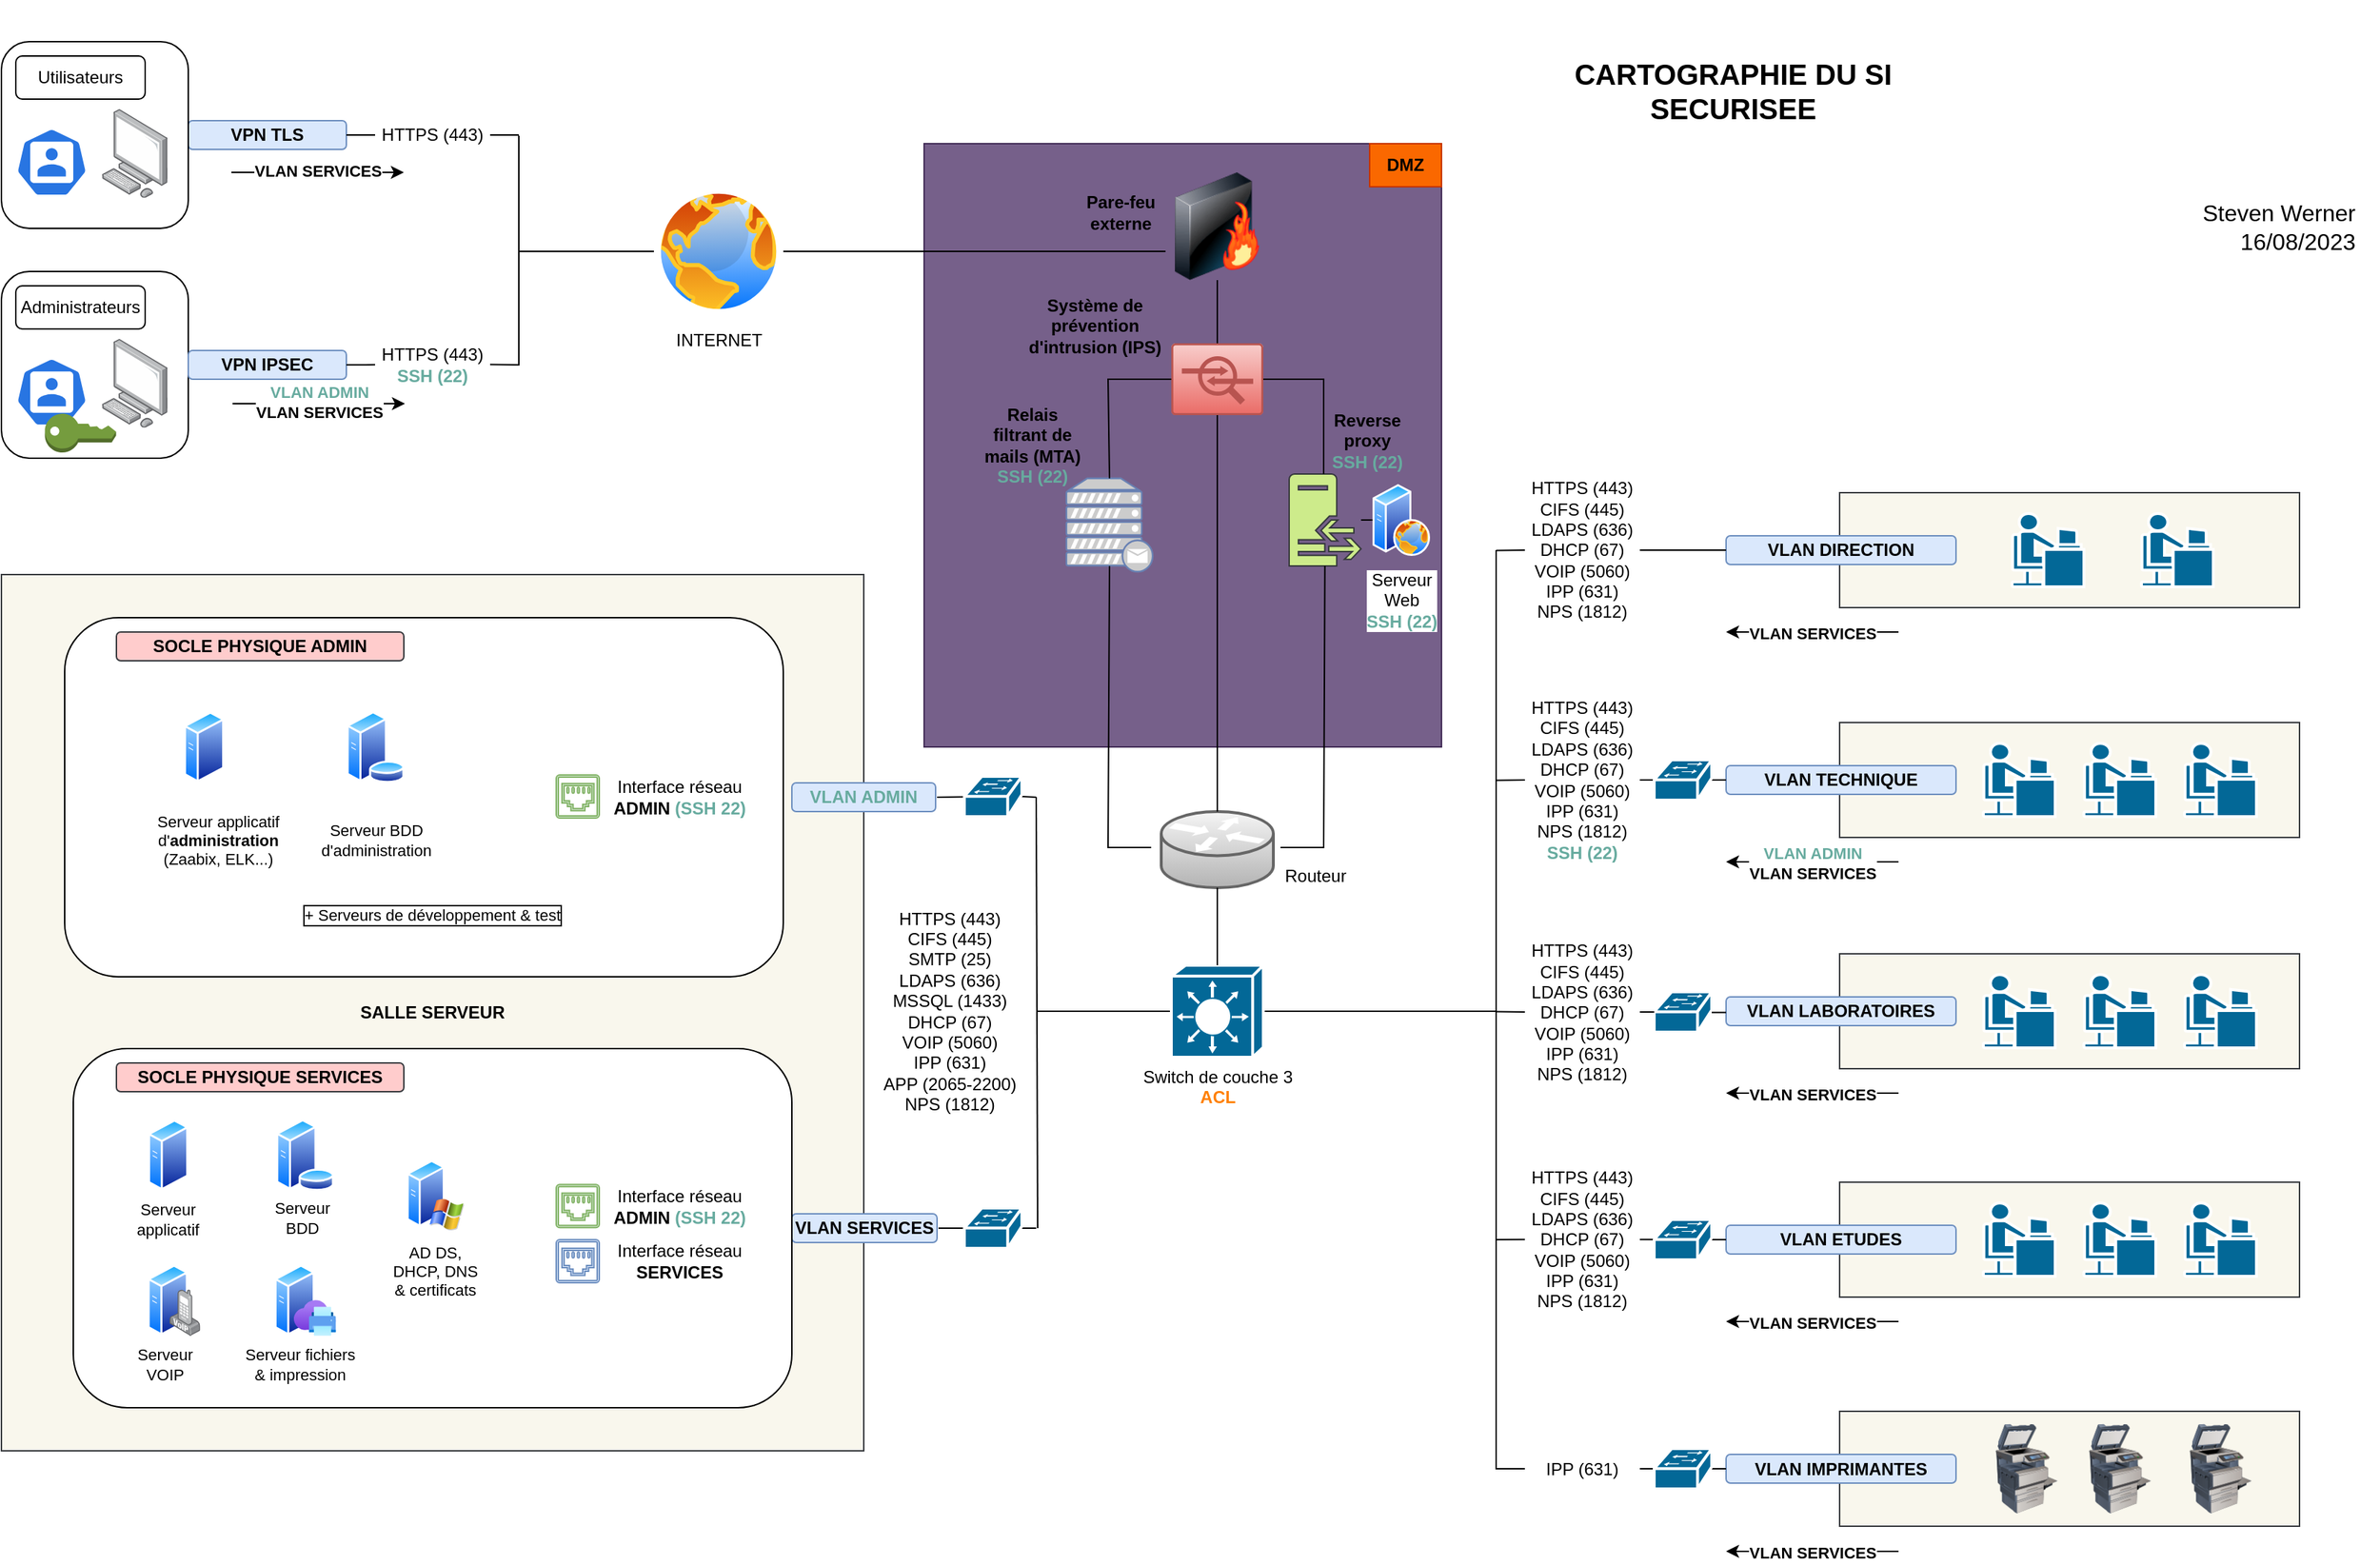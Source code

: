 <mxfile version="21.6.8" type="github">
  <diagram name="Page-1" id="MCT49AQhwEGtnlmwYJ10">
    <mxGraphModel dx="1304" dy="690" grid="1" gridSize="10" guides="1" tooltips="1" connect="1" arrows="1" fold="1" page="1" pageScale="1" pageWidth="1654" pageHeight="1169" math="0" shadow="0">
      <root>
        <mxCell id="0" />
        <mxCell id="1" parent="0" />
        <mxCell id="jCJfGkQqWoNBRLW-9uKO-20" value="" style="rounded=0;whiteSpace=wrap;html=1;shadow=0;glass=0;align=center;fillColor=#f9f7ed;strokeColor=#36393d;" parent="1" vertex="1">
          <mxGeometry x="1279" y="982.5" width="320" height="80" as="geometry" />
        </mxCell>
        <mxCell id="b2DGYJgMwJJJ3EHB0AAI-1" value="" style="rounded=0;whiteSpace=wrap;html=1;fillColor=#76608a;fontColor=#ffffff;strokeColor=#432D57;" parent="1" vertex="1">
          <mxGeometry x="642" y="100" width="360" height="420" as="geometry" />
        </mxCell>
        <mxCell id="NRB_2qwOOceBcr5W2XaW-192" value="" style="rounded=0;whiteSpace=wrap;html=1;shadow=0;glass=0;align=center;fillColor=#f9f7ed;strokeColor=#36393d;" parent="1" vertex="1">
          <mxGeometry x="1279" y="823" width="320" height="80" as="geometry" />
        </mxCell>
        <mxCell id="NRB_2qwOOceBcr5W2XaW-191" value="" style="rounded=0;whiteSpace=wrap;html=1;shadow=0;glass=0;align=center;fillColor=#f9f7ed;strokeColor=#36393d;" parent="1" vertex="1">
          <mxGeometry x="1279" y="664" width="320" height="80" as="geometry" />
        </mxCell>
        <mxCell id="NRB_2qwOOceBcr5W2XaW-190" value="" style="rounded=0;whiteSpace=wrap;html=1;shadow=0;glass=0;align=center;fillColor=#f9f7ed;strokeColor=#36393d;" parent="1" vertex="1">
          <mxGeometry x="1279" y="503" width="320" height="80" as="geometry" />
        </mxCell>
        <mxCell id="NRB_2qwOOceBcr5W2XaW-188" value="" style="rounded=0;whiteSpace=wrap;html=1;shadow=0;glass=0;align=center;fillColor=#f9f7ed;strokeColor=#36393d;" parent="1" vertex="1">
          <mxGeometry x="1279" y="343" width="320" height="80" as="geometry" />
        </mxCell>
        <mxCell id="NRB_2qwOOceBcr5W2XaW-57" value="&lt;div align=&quot;center&quot;&gt;&lt;b&gt;SALLE SERVEUR&lt;/b&gt;&lt;/div&gt;" style="rounded=0;whiteSpace=wrap;html=1;shadow=0;glass=0;align=center;fillColor=#f9f7ed;strokeColor=#36393d;" parent="1" vertex="1">
          <mxGeometry y="400" width="600" height="610" as="geometry" />
        </mxCell>
        <mxCell id="4GmKf-bt9O3A-WDNOiVA-13" value="" style="rounded=1;whiteSpace=wrap;html=1;" parent="1" vertex="1">
          <mxGeometry y="189" width="130" height="130" as="geometry" />
        </mxCell>
        <mxCell id="4GmKf-bt9O3A-WDNOiVA-14" value="" style="image;points=[];aspect=fixed;html=1;align=center;shadow=0;dashed=0;image=img/lib/allied_telesis/computer_and_terminals/Personal_Computer.svg;" parent="1" vertex="1">
          <mxGeometry x="70" y="236" width="45.6" height="61.8" as="geometry" />
        </mxCell>
        <mxCell id="4GmKf-bt9O3A-WDNOiVA-15" value="" style="sketch=0;html=1;dashed=0;whitespace=wrap;fillColor=#2875E2;strokeColor=#ffffff;points=[[0.005,0.63,0],[0.1,0.2,0],[0.9,0.2,0],[0.5,0,0],[0.995,0.63,0],[0.72,0.99,0],[0.5,1,0],[0.28,0.99,0]];verticalLabelPosition=bottom;align=center;verticalAlign=top;shape=mxgraph.kubernetes.icon;prIcon=user" parent="1" vertex="1">
          <mxGeometry x="10" y="249" width="50" height="48" as="geometry" />
        </mxCell>
        <mxCell id="4GmKf-bt9O3A-WDNOiVA-16" value="Administrateurs" style="rounded=1;whiteSpace=wrap;html=1;" parent="1" vertex="1">
          <mxGeometry x="10" y="199" width="90" height="30" as="geometry" />
        </mxCell>
        <mxCell id="4GmKf-bt9O3A-WDNOiVA-17" value="" style="endArrow=none;html=1;rounded=0;exitX=1;exitY=0.5;exitDx=0;exitDy=0;strokeWidth=1;" parent="1" source="NRB_2qwOOceBcr5W2XaW-197" edge="1">
          <mxGeometry width="50" height="50" relative="1" as="geometry">
            <mxPoint x="190" y="319" as="sourcePoint" />
            <mxPoint x="360" y="94" as="targetPoint" />
          </mxGeometry>
        </mxCell>
        <mxCell id="NRB_2qwOOceBcr5W2XaW-8" value="&lt;b&gt;VPN TLS&lt;br&gt;&lt;/b&gt;" style="rounded=1;whiteSpace=wrap;html=1;shadow=0;glass=0;fillColor=#dae8fc;strokeColor=#6c8ebf;" parent="1" vertex="1">
          <mxGeometry x="130" y="84" width="110" height="20" as="geometry" />
        </mxCell>
        <mxCell id="NRB_2qwOOceBcr5W2XaW-9" value="&lt;p align=&quot;center&quot; style=&quot;line-height: 120%;&quot;&gt;&lt;/p&gt;&lt;div align=&quot;center&quot;&gt;&lt;b&gt;VPN IPSEC&lt;/b&gt;&lt;br&gt;&lt;/div&gt;&lt;p align=&quot;center&quot;&gt;&lt;/p&gt;" style="rounded=1;whiteSpace=wrap;html=1;shadow=0;glass=0;fillColor=#dae8fc;strokeColor=#6c8ebf;align=center;" parent="1" vertex="1">
          <mxGeometry x="130" y="244" width="110" height="20" as="geometry" />
        </mxCell>
        <mxCell id="NRB_2qwOOceBcr5W2XaW-11" value="" style="endArrow=none;html=1;rounded=0;strokeWidth=1;" parent="1" edge="1">
          <mxGeometry width="50" height="50" relative="1" as="geometry">
            <mxPoint x="360" y="254.5" as="sourcePoint" />
            <mxPoint x="360" y="94.5" as="targetPoint" />
          </mxGeometry>
        </mxCell>
        <mxCell id="NRB_2qwOOceBcr5W2XaW-12" value="" style="endArrow=none;html=1;rounded=0;strokeWidth=1;entryX=0;entryY=0.5;entryDx=0;entryDy=0;" parent="1" target="NRB_2qwOOceBcr5W2XaW-10" edge="1">
          <mxGeometry width="50" height="50" relative="1" as="geometry">
            <mxPoint x="360" y="175" as="sourcePoint" />
            <mxPoint x="480.0" y="172" as="targetPoint" />
          </mxGeometry>
        </mxCell>
        <mxCell id="NRB_2qwOOceBcr5W2XaW-10" value="INTERNET" style="image;aspect=fixed;perimeter=ellipsePerimeter;html=1;align=center;shadow=0;dashed=0;spacingTop=3;image=img/lib/active_directory/internet_globe.svg;" parent="1" vertex="1">
          <mxGeometry x="454" y="130" width="90" height="90" as="geometry" />
        </mxCell>
        <mxCell id="NRB_2qwOOceBcr5W2XaW-16" value="" style="image;html=1;image=img/lib/clip_art/networking/Firewall-page1_128x128.png;imageBackground=none;" parent="1" vertex="1">
          <mxGeometry x="808.5" y="120" width="75" height="75" as="geometry" />
        </mxCell>
        <mxCell id="NRB_2qwOOceBcr5W2XaW-17" value="" style="sketch=0;points=[[0.015,0.015,0],[0.985,0.015,0],[0.985,0.985,0],[0.015,0.985,0],[0.25,0,0],[0.5,0,0],[0.75,0,0],[1,0.25,0],[1,0.5,0],[1,0.75,0],[0.75,1,0],[0.5,1,0],[0.25,1,0],[0,0.75,0],[0,0.5,0],[0,0.25,0]];verticalLabelPosition=bottom;html=1;verticalAlign=top;aspect=fixed;align=center;pointerEvents=1;shape=mxgraph.cisco19.rect;prIcon=ips_ids;fillColor=#f8cecc;strokeColor=#b85450;gradientColor=#ea6b66;gradientDirection=south;" parent="1" vertex="1">
          <mxGeometry x="814" y="239" width="64" height="50" as="geometry" />
        </mxCell>
        <mxCell id="NRB_2qwOOceBcr5W2XaW-18" value="" style="endArrow=none;html=1;rounded=0;strokeWidth=1;entryX=0.5;entryY=1;entryDx=0;entryDy=0;exitX=0.5;exitY=0;exitDx=0;exitDy=0;exitPerimeter=0;" parent="1" source="NRB_2qwOOceBcr5W2XaW-17" target="NRB_2qwOOceBcr5W2XaW-16" edge="1">
          <mxGeometry width="50" height="50" relative="1" as="geometry">
            <mxPoint x="853" y="270" as="sourcePoint" />
            <mxPoint x="769" y="195.0" as="targetPoint" />
          </mxGeometry>
        </mxCell>
        <mxCell id="NRB_2qwOOceBcr5W2XaW-19" value="" style="sketch=0;pointerEvents=1;shadow=0;dashed=0;html=1;strokeColor=#36393d;fillColor=#cdeb8b;labelPosition=center;verticalLabelPosition=bottom;verticalAlign=top;outlineConnect=0;align=center;shape=mxgraph.office.servers.reverse_proxy;" parent="1" vertex="1">
          <mxGeometry x="896" y="330" width="50" height="64" as="geometry" />
        </mxCell>
        <mxCell id="NRB_2qwOOceBcr5W2XaW-21" value="" style="endArrow=none;html=1;rounded=0;strokeWidth=1;" parent="1" target="NRB_2qwOOceBcr5W2XaW-19" edge="1">
          <mxGeometry width="50" height="50" relative="1" as="geometry">
            <mxPoint x="890" y="590" as="sourcePoint" />
            <mxPoint x="920" y="579" as="targetPoint" />
            <Array as="points">
              <mxPoint x="920" y="590" />
            </Array>
          </mxGeometry>
        </mxCell>
        <mxCell id="NRB_2qwOOceBcr5W2XaW-27" value="" style="shape=mxgraph.cisco.routers.router;html=1;pointerEvents=1;dashed=0;strokeWidth=2;verticalLabelPosition=bottom;verticalAlign=top;align=center;outlineConnect=0;fillColor=#f5f5f5;gradientColor=#b3b3b3;strokeColor=#666666;" parent="1" vertex="1">
          <mxGeometry x="807" y="565" width="78" height="53" as="geometry" />
        </mxCell>
        <mxCell id="NRB_2qwOOceBcr5W2XaW-30" value="" style="endArrow=none;html=1;rounded=0;strokeWidth=1;targetPerimeterSpacing=0;entryX=0;entryY=0.5;entryDx=0;entryDy=0;entryPerimeter=0;" parent="1" target="era-oCGwM-qUAWhPLauf-1" edge="1">
          <mxGeometry width="50" height="50" relative="1" as="geometry">
            <mxPoint x="721" y="704" as="sourcePoint" />
            <mxPoint x="800" y="740" as="targetPoint" />
          </mxGeometry>
        </mxCell>
        <mxCell id="NRB_2qwOOceBcr5W2XaW-32" value="" style="endArrow=none;html=1;rounded=0;strokeWidth=1;" parent="1" edge="1">
          <mxGeometry width="50" height="50" relative="1" as="geometry">
            <mxPoint x="721" y="855" as="sourcePoint" />
            <mxPoint x="720" y="555" as="targetPoint" />
          </mxGeometry>
        </mxCell>
        <mxCell id="NRB_2qwOOceBcr5W2XaW-34" value="" style="endArrow=none;html=1;rounded=0;exitX=1;exitY=0.5;exitDx=0;exitDy=0;strokeWidth=1;jumpStyle=gap;" parent="1" edge="1" source="era-oCGwM-qUAWhPLauf-16">
          <mxGeometry width="50" height="50" relative="1" as="geometry">
            <mxPoint x="651" y="555" as="sourcePoint" />
            <mxPoint x="720" y="555" as="targetPoint" />
          </mxGeometry>
        </mxCell>
        <mxCell id="NRB_2qwOOceBcr5W2XaW-35" value="VLAN ADMIN" style="rounded=1;whiteSpace=wrap;html=1;shadow=0;glass=0;fillColor=#dae8fc;strokeColor=#6c8ebf;align=center;fontStyle=1;fontColor=#67AB9F;" parent="1" vertex="1">
          <mxGeometry x="550" y="545" width="100" height="20" as="geometry" />
        </mxCell>
        <mxCell id="NRB_2qwOOceBcr5W2XaW-37" value="" style="endArrow=none;html=1;rounded=0;exitX=1;exitY=0.5;exitDx=0;exitDy=0;strokeWidth=1;jumpStyle=gap;" parent="1" edge="1" source="era-oCGwM-qUAWhPLauf-18">
          <mxGeometry width="50" height="50" relative="1" as="geometry">
            <mxPoint x="652.0" y="855" as="sourcePoint" />
            <mxPoint x="720" y="855" as="targetPoint" />
          </mxGeometry>
        </mxCell>
        <mxCell id="NRB_2qwOOceBcr5W2XaW-38" value="&lt;p align=&quot;center&quot; style=&quot;line-height: 120%;&quot;&gt;&lt;/p&gt;&lt;div align=&quot;center&quot;&gt;&lt;b&gt;VLAN SERVICES&lt;/b&gt;&lt;br&gt;&lt;/div&gt;&lt;p align=&quot;center&quot;&gt;&lt;/p&gt;" style="rounded=1;whiteSpace=wrap;html=1;shadow=0;glass=0;fillColor=#dae8fc;strokeColor=#6c8ebf;align=center;" parent="1" vertex="1">
          <mxGeometry x="550" y="845" width="101" height="20" as="geometry" />
        </mxCell>
        <mxCell id="NRB_2qwOOceBcr5W2XaW-51" value="" style="outlineConnect=0;dashed=0;verticalLabelPosition=bottom;verticalAlign=top;align=center;html=1;shape=mxgraph.aws3.add_on;fillColor=#759C3E;gradientColor=none;" parent="1" vertex="1">
          <mxGeometry x="30.25" y="288" width="49.5" height="27" as="geometry" />
        </mxCell>
        <mxCell id="NRB_2qwOOceBcr5W2XaW-52" value="" style="rounded=1;whiteSpace=wrap;html=1;" parent="1" vertex="1">
          <mxGeometry y="29" width="130" height="130" as="geometry" />
        </mxCell>
        <mxCell id="NRB_2qwOOceBcr5W2XaW-53" value="" style="image;points=[];aspect=fixed;html=1;align=center;shadow=0;dashed=0;image=img/lib/allied_telesis/computer_and_terminals/Personal_Computer.svg;" parent="1" vertex="1">
          <mxGeometry x="70" y="76" width="45.6" height="61.8" as="geometry" />
        </mxCell>
        <mxCell id="NRB_2qwOOceBcr5W2XaW-54" value="" style="sketch=0;html=1;dashed=0;whitespace=wrap;fillColor=#2875E2;strokeColor=#ffffff;points=[[0.005,0.63,0],[0.1,0.2,0],[0.9,0.2,0],[0.5,0,0],[0.995,0.63,0],[0.72,0.99,0],[0.5,1,0],[0.28,0.99,0]];verticalLabelPosition=bottom;align=center;verticalAlign=top;shape=mxgraph.kubernetes.icon;prIcon=user" parent="1" vertex="1">
          <mxGeometry x="10" y="89" width="50" height="48" as="geometry" />
        </mxCell>
        <mxCell id="NRB_2qwOOceBcr5W2XaW-55" value="Utilisateurs" style="rounded=1;whiteSpace=wrap;html=1;" parent="1" vertex="1">
          <mxGeometry x="10" y="39" width="90" height="30" as="geometry" />
        </mxCell>
        <mxCell id="NRB_2qwOOceBcr5W2XaW-58" value="" style="endArrow=none;html=1;rounded=0;strokeWidth=1;exitX=1;exitY=0.5;exitDx=0;exitDy=0;" parent="1" source="NRB_2qwOOceBcr5W2XaW-10" edge="1">
          <mxGeometry width="50" height="50" relative="1" as="geometry">
            <mxPoint x="620.0" y="150.0" as="sourcePoint" />
            <mxPoint x="810" y="175" as="targetPoint" />
          </mxGeometry>
        </mxCell>
        <mxCell id="NRB_2qwOOceBcr5W2XaW-62" value="" style="rounded=1;whiteSpace=wrap;html=1;align=center;" parent="1" vertex="1">
          <mxGeometry x="50" y="730" width="500" height="250" as="geometry" />
        </mxCell>
        <mxCell id="NRB_2qwOOceBcr5W2XaW-66" value="&lt;b&gt;SOCLE PHYSIQUE ADMIN&lt;/b&gt;" style="text;html=1;strokeColor=#ae4132;fillColor=#fad9d5;align=center;verticalAlign=middle;whiteSpace=wrap;rounded=1;" parent="1" vertex="1">
          <mxGeometry x="80" y="440" width="160" height="20" as="geometry" />
        </mxCell>
        <mxCell id="NRB_2qwOOceBcr5W2XaW-67" value="&lt;b&gt;SOCLE PHYSIQUE SERVICES&lt;br&gt;&lt;/b&gt;" style="text;html=1;strokeColor=#36393d;fillColor=#ffcccc;align=center;verticalAlign=middle;whiteSpace=wrap;rounded=1;" parent="1" vertex="1">
          <mxGeometry x="80" y="740" width="200" height="20" as="geometry" />
        </mxCell>
        <mxCell id="NRB_2qwOOceBcr5W2XaW-131" value="" style="group;fontSize=11;" parent="1" vertex="1" connectable="0">
          <mxGeometry x="267" y="807" width="70" height="100" as="geometry" />
        </mxCell>
        <mxCell id="NRB_2qwOOceBcr5W2XaW-47" value="" style="image;aspect=fixed;perimeter=ellipsePerimeter;html=1;align=center;shadow=0;dashed=0;spacingTop=3;image=img/lib/active_directory/windows_server_2.svg;" parent="NRB_2qwOOceBcr5W2XaW-131" vertex="1">
          <mxGeometry x="15" width="40" height="50" as="geometry" />
        </mxCell>
        <mxCell id="NRB_2qwOOceBcr5W2XaW-81" value="&lt;font style=&quot;font-size: 11px;&quot;&gt;AD DS, DHCP, DNS &amp;amp; certificats&lt;br&gt;&lt;/font&gt;" style="text;html=1;strokeColor=none;fillColor=none;align=center;verticalAlign=middle;whiteSpace=wrap;rounded=0;fontStyle=0;fontSize=11;" parent="NRB_2qwOOceBcr5W2XaW-131" vertex="1">
          <mxGeometry y="55" width="70" height="45" as="geometry" />
        </mxCell>
        <mxCell id="NRB_2qwOOceBcr5W2XaW-148" value="" style="group" parent="1" vertex="1" connectable="0">
          <mxGeometry x="81" y="880" width="90" height="85" as="geometry" />
        </mxCell>
        <mxCell id="NRB_2qwOOceBcr5W2XaW-143" value="" style="group" parent="NRB_2qwOOceBcr5W2XaW-148" vertex="1" connectable="0">
          <mxGeometry width="90" height="85" as="geometry" />
        </mxCell>
        <mxCell id="NRB_2qwOOceBcr5W2XaW-122" value="" style="image;aspect=fixed;perimeter=ellipsePerimeter;html=1;align=center;shadow=0;dashed=0;spacingTop=3;image=img/lib/active_directory/generic_server.svg;" parent="NRB_2qwOOceBcr5W2XaW-143" vertex="1">
          <mxGeometry x="20.73" width="28.0" height="50" as="geometry" />
        </mxCell>
        <mxCell id="NRB_2qwOOceBcr5W2XaW-140" value="Serveur VOIP" style="text;html=1;strokeColor=none;fillColor=none;align=center;verticalAlign=middle;whiteSpace=wrap;rounded=0;fontStyle=0;fontSize=11;" parent="NRB_2qwOOceBcr5W2XaW-143" vertex="1">
          <mxGeometry y="55" width="66" height="30" as="geometry" />
        </mxCell>
        <mxCell id="NRB_2qwOOceBcr5W2XaW-144" value="Serveur fichiers &amp;amp; impression" style="text;html=1;strokeColor=none;fillColor=none;align=center;verticalAlign=middle;whiteSpace=wrap;rounded=0;fontStyle=0;fontSize=11;" parent="NRB_2qwOOceBcr5W2XaW-143" vertex="1">
          <mxGeometry x="87" y="47" width="80" height="45" as="geometry" />
        </mxCell>
        <mxCell id="NRB_2qwOOceBcr5W2XaW-106" value="" style="image;points=[];aspect=fixed;html=1;align=center;shadow=0;dashed=0;image=img/lib/allied_telesis/computer_and_terminals/VOIP_IP_phone.svg;" parent="NRB_2qwOOceBcr5W2XaW-148" vertex="1">
          <mxGeometry x="36" y="17.64" width="21.29" height="32.36" as="geometry" />
        </mxCell>
        <mxCell id="NRB_2qwOOceBcr5W2XaW-150" value="" style="group" parent="1" vertex="1" connectable="0">
          <mxGeometry x="171" y="880" width="80" height="100" as="geometry" />
        </mxCell>
        <mxCell id="NRB_2qwOOceBcr5W2XaW-124" value="" style="group" parent="NRB_2qwOOceBcr5W2XaW-150" vertex="1" connectable="0">
          <mxGeometry x="19.0" width="46.61" height="60" as="geometry" />
        </mxCell>
        <mxCell id="NRB_2qwOOceBcr5W2XaW-121" value="" style="image;aspect=fixed;perimeter=ellipsePerimeter;html=1;align=center;shadow=0;dashed=0;spacingTop=3;image=img/lib/active_directory/generic_server.svg;" parent="NRB_2qwOOceBcr5W2XaW-124" vertex="1">
          <mxGeometry width="28.0" height="50" as="geometry" />
        </mxCell>
        <mxCell id="NRB_2qwOOceBcr5W2XaW-108" value="" style="image;aspect=fixed;html=1;points=[];align=center;fontSize=12;image=img/lib/azure2/management_governance/Universal_Print.svg;" parent="NRB_2qwOOceBcr5W2XaW-124" vertex="1">
          <mxGeometry x="13.44" y="25" width="29.31" height="25" as="geometry" />
        </mxCell>
        <mxCell id="NRB_2qwOOceBcr5W2XaW-157" value="Pare-feu externe" style="text;html=1;strokeColor=none;fillColor=none;align=center;verticalAlign=middle;whiteSpace=wrap;rounded=0;fontStyle=1" parent="1" vertex="1">
          <mxGeometry x="748.5" y="130" width="60" height="36" as="geometry" />
        </mxCell>
        <mxCell id="NRB_2qwOOceBcr5W2XaW-159" value="Système de prévention d&#39;intrusion (IPS)" style="text;html=1;strokeColor=none;fillColor=none;align=center;verticalAlign=middle;whiteSpace=wrap;rounded=0;fontStyle=1" parent="1" vertex="1">
          <mxGeometry x="710" y="199" width="102.25" height="56" as="geometry" />
        </mxCell>
        <mxCell id="NRB_2qwOOceBcr5W2XaW-161" value="&lt;div&gt;Reverse&lt;/div&gt;&lt;div&gt;proxy&lt;/div&gt;&lt;div&gt;&lt;span data-darkreader-inline-bgcolor=&quot;&quot; style=&quot;--darkreader-inline-bgcolor: transparent; background-color: transparent;&quot;&gt;&lt;font color=&quot;#67ab9f&quot; data-darkreader-inline-color=&quot;&quot; style=&quot;--darkreader-inline-color: #74b2a7;&quot;&gt;SSH (22)&lt;/font&gt;&lt;/span&gt;&lt;br&gt;&lt;/div&gt;" style="text;html=1;strokeColor=none;fillColor=none;align=center;verticalAlign=middle;whiteSpace=wrap;rounded=0;fontStyle=1" parent="1" vertex="1">
          <mxGeometry x="920" y="284" width="60.5" height="46.75" as="geometry" />
        </mxCell>
        <mxCell id="NRB_2qwOOceBcr5W2XaW-162" value="" style="endArrow=none;html=1;rounded=0;strokeWidth=1;" parent="1" edge="1">
          <mxGeometry width="50" height="50" relative="1" as="geometry">
            <mxPoint x="1040" y="1023" as="sourcePoint" />
            <mxPoint x="1040" y="383" as="targetPoint" />
          </mxGeometry>
        </mxCell>
        <mxCell id="NRB_2qwOOceBcr5W2XaW-163" value="" style="endArrow=none;html=1;rounded=0;exitX=1;exitY=0.5;exitDx=0;exitDy=0;strokeWidth=1;jumpStyle=gap;entryX=0;entryY=0.5;entryDx=0;entryDy=0;" parent="1" target="NRB_2qwOOceBcr5W2XaW-203" edge="1">
          <mxGeometry width="50" height="50" relative="1" as="geometry">
            <mxPoint x="1040" y="383.26" as="sourcePoint" />
            <mxPoint x="1160" y="383" as="targetPoint" />
          </mxGeometry>
        </mxCell>
        <mxCell id="NRB_2qwOOceBcr5W2XaW-165" value="" style="endArrow=none;html=1;rounded=0;strokeWidth=1;targetPerimeterSpacing=0;spacing=0;exitX=1;exitY=0.5;exitDx=0;exitDy=0;exitPerimeter=0;" parent="1" source="era-oCGwM-qUAWhPLauf-1" edge="1">
          <mxGeometry width="50" height="50" relative="1" as="geometry">
            <mxPoint x="950" y="730" as="sourcePoint" />
            <mxPoint x="1040" y="704" as="targetPoint" />
          </mxGeometry>
        </mxCell>
        <mxCell id="NRB_2qwOOceBcr5W2XaW-169" value="VLAN DIRECTION" style="rounded=1;whiteSpace=wrap;html=1;shadow=0;glass=0;fillColor=#dae8fc;strokeColor=#6c8ebf;align=center;fontStyle=1" parent="1" vertex="1">
          <mxGeometry x="1200" y="373" width="160" height="20" as="geometry" />
        </mxCell>
        <mxCell id="NRB_2qwOOceBcr5W2XaW-171" value="VLAN TECHNIQUE" style="rounded=1;whiteSpace=wrap;html=1;shadow=0;glass=0;fillColor=#dae8fc;strokeColor=#6c8ebf;align=center;fontStyle=1" parent="1" vertex="1">
          <mxGeometry x="1200" y="533" width="160" height="20" as="geometry" />
        </mxCell>
        <mxCell id="NRB_2qwOOceBcr5W2XaW-172" value="VLAN LABORATOIRES" style="rounded=1;whiteSpace=wrap;html=1;shadow=0;glass=0;fillColor=#dae8fc;strokeColor=#6c8ebf;align=center;fontStyle=1" parent="1" vertex="1">
          <mxGeometry x="1200" y="694" width="160" height="20" as="geometry" />
        </mxCell>
        <mxCell id="NRB_2qwOOceBcr5W2XaW-173" value="VLAN ETUDES" style="rounded=1;whiteSpace=wrap;html=1;shadow=0;glass=0;fillColor=#dae8fc;strokeColor=#6c8ebf;align=center;fontStyle=1" parent="1" vertex="1">
          <mxGeometry x="1200" y="853" width="160" height="20" as="geometry" />
        </mxCell>
        <mxCell id="NRB_2qwOOceBcr5W2XaW-175" value="" style="shape=mxgraph.cisco.people.androgenous_person;sketch=0;html=1;pointerEvents=1;dashed=0;fillColor=#036897;strokeColor=#ffffff;strokeWidth=2;verticalLabelPosition=bottom;verticalAlign=top;align=center;outlineConnect=0;" parent="1" vertex="1">
          <mxGeometry x="1399" y="357.5" width="50" height="51" as="geometry" />
        </mxCell>
        <mxCell id="NRB_2qwOOceBcr5W2XaW-176" value="" style="shape=mxgraph.cisco.people.androgenous_person;sketch=0;html=1;pointerEvents=1;dashed=0;fillColor=#036897;strokeColor=#ffffff;strokeWidth=2;verticalLabelPosition=bottom;verticalAlign=top;align=center;outlineConnect=0;" parent="1" vertex="1">
          <mxGeometry x="1489" y="357.5" width="50" height="51" as="geometry" />
        </mxCell>
        <mxCell id="NRB_2qwOOceBcr5W2XaW-177" value="" style="shape=mxgraph.cisco.people.androgenous_person;sketch=0;html=1;pointerEvents=1;dashed=0;fillColor=#036897;strokeColor=#ffffff;strokeWidth=2;verticalLabelPosition=bottom;verticalAlign=top;align=center;outlineConnect=0;" parent="1" vertex="1">
          <mxGeometry x="1379" y="517.5" width="50" height="51" as="geometry" />
        </mxCell>
        <mxCell id="NRB_2qwOOceBcr5W2XaW-178" value="" style="shape=mxgraph.cisco.people.androgenous_person;sketch=0;html=1;pointerEvents=1;dashed=0;fillColor=#036897;strokeColor=#ffffff;strokeWidth=2;verticalLabelPosition=bottom;verticalAlign=top;align=center;outlineConnect=0;" parent="1" vertex="1">
          <mxGeometry x="1449" y="517.5" width="50" height="51" as="geometry" />
        </mxCell>
        <mxCell id="NRB_2qwOOceBcr5W2XaW-179" value="" style="shape=mxgraph.cisco.people.androgenous_person;sketch=0;html=1;pointerEvents=1;dashed=0;fillColor=#036897;strokeColor=#ffffff;strokeWidth=2;verticalLabelPosition=bottom;verticalAlign=top;align=center;outlineConnect=0;" parent="1" vertex="1">
          <mxGeometry x="1519" y="517.5" width="50" height="51" as="geometry" />
        </mxCell>
        <mxCell id="NRB_2qwOOceBcr5W2XaW-180" value="" style="shape=mxgraph.cisco.people.androgenous_person;sketch=0;html=1;pointerEvents=1;dashed=0;fillColor=#036897;strokeColor=#ffffff;strokeWidth=2;verticalLabelPosition=bottom;verticalAlign=top;align=center;outlineConnect=0;" parent="1" vertex="1">
          <mxGeometry x="1379" y="678.5" width="50" height="51" as="geometry" />
        </mxCell>
        <mxCell id="NRB_2qwOOceBcr5W2XaW-181" value="" style="shape=mxgraph.cisco.people.androgenous_person;sketch=0;html=1;pointerEvents=1;dashed=0;fillColor=#036897;strokeColor=#ffffff;strokeWidth=2;verticalLabelPosition=bottom;verticalAlign=top;align=center;outlineConnect=0;" parent="1" vertex="1">
          <mxGeometry x="1449" y="678.5" width="50" height="51" as="geometry" />
        </mxCell>
        <mxCell id="NRB_2qwOOceBcr5W2XaW-182" value="" style="shape=mxgraph.cisco.people.androgenous_person;sketch=0;html=1;pointerEvents=1;dashed=0;fillColor=#036897;strokeColor=#ffffff;strokeWidth=2;verticalLabelPosition=bottom;verticalAlign=top;align=center;outlineConnect=0;" parent="1" vertex="1">
          <mxGeometry x="1519" y="678.5" width="50" height="51" as="geometry" />
        </mxCell>
        <mxCell id="NRB_2qwOOceBcr5W2XaW-183" value="" style="shape=mxgraph.cisco.people.androgenous_person;sketch=0;html=1;pointerEvents=1;dashed=0;fillColor=#036897;strokeColor=#ffffff;strokeWidth=2;verticalLabelPosition=bottom;verticalAlign=top;align=center;outlineConnect=0;" parent="1" vertex="1">
          <mxGeometry x="1379" y="837.5" width="50" height="51" as="geometry" />
        </mxCell>
        <mxCell id="NRB_2qwOOceBcr5W2XaW-184" value="" style="shape=mxgraph.cisco.people.androgenous_person;sketch=0;html=1;pointerEvents=1;dashed=0;fillColor=#036897;strokeColor=#ffffff;strokeWidth=2;verticalLabelPosition=bottom;verticalAlign=top;align=center;outlineConnect=0;" parent="1" vertex="1">
          <mxGeometry x="1449" y="837.5" width="50" height="51" as="geometry" />
        </mxCell>
        <mxCell id="NRB_2qwOOceBcr5W2XaW-185" value="" style="shape=mxgraph.cisco.people.androgenous_person;sketch=0;html=1;pointerEvents=1;dashed=0;fillColor=#036897;strokeColor=#ffffff;strokeWidth=2;verticalLabelPosition=bottom;verticalAlign=top;align=center;outlineConnect=0;" parent="1" vertex="1">
          <mxGeometry x="1519" y="837.5" width="50" height="51" as="geometry" />
        </mxCell>
        <mxCell id="NRB_2qwOOceBcr5W2XaW-196" value="" style="image;html=1;image=img/lib/clip_art/computers/Printer_Commercial_128x128.png" parent="1" vertex="1">
          <mxGeometry x="1379" y="991" width="60" height="63" as="geometry" />
        </mxCell>
        <mxCell id="NRB_2qwOOceBcr5W2XaW-199" value="" style="endArrow=none;html=1;rounded=0;exitX=1;exitY=0.5;exitDx=0;exitDy=0;strokeWidth=1;" parent="1" source="NRB_2qwOOceBcr5W2XaW-8" target="NRB_2qwOOceBcr5W2XaW-197" edge="1">
          <mxGeometry width="50" height="50" relative="1" as="geometry">
            <mxPoint x="240" y="94" as="sourcePoint" />
            <mxPoint x="360" y="94" as="targetPoint" />
          </mxGeometry>
        </mxCell>
        <mxCell id="NRB_2qwOOceBcr5W2XaW-197" value="HTTPS (443)" style="text;html=1;strokeColor=none;fillColor=none;align=center;verticalAlign=middle;whiteSpace=wrap;rounded=0;fontStyle=0" parent="1" vertex="1">
          <mxGeometry x="260" y="86.5" width="80" height="15" as="geometry" />
        </mxCell>
        <mxCell id="NRB_2qwOOceBcr5W2XaW-202" value="HTTPS (443)&lt;br style=&quot;font-size: 12px;&quot;&gt;&lt;div style=&quot;font-size: 12px;&quot;&gt;CIFS (445)&lt;br style=&quot;font-size: 12px;&quot;&gt;SMTP (25)&lt;br style=&quot;font-size: 12px;&quot;&gt;LDAPS (636)&lt;/div&gt;&lt;div style=&quot;font-size: 12px;&quot;&gt;MSSQL (1433)&lt;/div&gt;&lt;div style=&quot;font-size: 12px;&quot;&gt;DHCP (67)&lt;br style=&quot;font-size: 12px;&quot;&gt;&lt;/div&gt;&lt;div style=&quot;font-size: 12px;&quot;&gt;VOIP (5060)&lt;br style=&quot;font-size: 12px;&quot;&gt;&lt;/div&gt;&lt;div style=&quot;font-size: 12px;&quot;&gt;IPP (631)&lt;/div&gt;&lt;div style=&quot;font-size: 12px;&quot;&gt;APP (2065-2200)&lt;/div&gt;&lt;div style=&quot;font-size: 12px;&quot;&gt;NPS (1812)&lt;br style=&quot;font-size: 12px;&quot;&gt;&lt;/div&gt;" style="text;html=1;strokeColor=none;fillColor=none;align=center;verticalAlign=middle;whiteSpace=wrap;rounded=0;fontStyle=0;fontSize=12;" parent="1" vertex="1">
          <mxGeometry x="610" y="627" width="100" height="153.75" as="geometry" />
        </mxCell>
        <mxCell id="NRB_2qwOOceBcr5W2XaW-203" value="&lt;div&gt;HTTPS (443)&lt;/div&gt;&lt;div&gt;CIFS (445)&lt;/div&gt;&lt;div&gt;LDAPS (636)&lt;/div&gt;&lt;div&gt;DHCP (67)&lt;br&gt;&lt;/div&gt;&lt;div style=&quot;font-size: 12px;&quot;&gt;VOIP (5060)&lt;/div&gt;&lt;div style=&quot;font-size: 12px;&quot;&gt;IPP (631)&lt;/div&gt;&lt;div style=&quot;font-size: 12px;&quot;&gt;NPS (1812)&lt;br&gt;&lt;/div&gt;" style="text;html=1;strokeColor=none;fillColor=none;align=center;verticalAlign=middle;whiteSpace=wrap;rounded=0;fontStyle=0;fontSize=12;" parent="1" vertex="1">
          <mxGeometry x="1060" y="327" width="80" height="112" as="geometry" />
        </mxCell>
        <mxCell id="NRB_2qwOOceBcr5W2XaW-210" value="" style="endArrow=none;html=1;rounded=0;exitX=0;exitY=0.5;exitDx=0;exitDy=0;strokeWidth=1;jumpStyle=gap;entryX=1;entryY=0.5;entryDx=0;entryDy=0;" parent="1" source="NRB_2qwOOceBcr5W2XaW-169" target="NRB_2qwOOceBcr5W2XaW-203" edge="1">
          <mxGeometry width="50" height="50" relative="1" as="geometry">
            <mxPoint x="1050" y="393.26" as="sourcePoint" />
            <mxPoint x="1070" y="368" as="targetPoint" />
          </mxGeometry>
        </mxCell>
        <mxCell id="NRB_2qwOOceBcr5W2XaW-215" value="" style="endArrow=none;html=1;rounded=0;exitX=1;exitY=0.5;exitDx=0;exitDy=0;strokeWidth=1;jumpStyle=gap;entryX=0;entryY=0.5;entryDx=0;entryDy=0;" parent="1" target="NRB_2qwOOceBcr5W2XaW-216" edge="1">
          <mxGeometry width="50" height="50" relative="1" as="geometry">
            <mxPoint x="1040" y="543.26" as="sourcePoint" />
            <mxPoint x="1160" y="543" as="targetPoint" />
          </mxGeometry>
        </mxCell>
        <mxCell id="NRB_2qwOOceBcr5W2XaW-216" value="&lt;div&gt;HTTPS (443)&lt;/div&gt;&lt;div&gt;CIFS (445)&lt;/div&gt;&lt;div&gt;LDAPS (636)&lt;/div&gt;&lt;div&gt;DHCP (67)&lt;br&gt;&lt;/div&gt;&lt;div style=&quot;font-size: 12px;&quot;&gt;VOIP (5060)&lt;/div&gt;&lt;div style=&quot;font-size: 12px;&quot;&gt;IPP (631)&lt;/div&gt;&lt;div style=&quot;font-size: 12px;&quot;&gt;NPS (1812)&lt;br&gt;&lt;b&gt;&lt;font color=&quot;#67ab9f&quot; data-darkreader-inline-color=&quot;&quot; style=&quot;--darkreader-inline-color: #74b2a7;&quot;&gt;SSH (22)&lt;/font&gt;&lt;/b&gt;&lt;br&gt;&lt;/div&gt;" style="text;html=1;strokeColor=none;fillColor=none;align=center;verticalAlign=middle;whiteSpace=wrap;rounded=0;fontStyle=0;fontSize=12;" parent="1" vertex="1">
          <mxGeometry x="1060" y="480" width="80" height="126" as="geometry" />
        </mxCell>
        <mxCell id="NRB_2qwOOceBcr5W2XaW-217" value="" style="endArrow=none;html=1;rounded=0;exitX=0;exitY=0.5;exitDx=0;exitDy=0;strokeWidth=1;jumpStyle=gap;entryX=1;entryY=0.5;entryDx=0;entryDy=0;" parent="1" target="NRB_2qwOOceBcr5W2XaW-216" edge="1" source="era-oCGwM-qUAWhPLauf-5">
          <mxGeometry width="50" height="50" relative="1" as="geometry">
            <mxPoint x="1160" y="543" as="sourcePoint" />
            <mxPoint x="1150" y="580" as="targetPoint" />
          </mxGeometry>
        </mxCell>
        <mxCell id="NRB_2qwOOceBcr5W2XaW-219" value="" style="endArrow=none;html=1;rounded=0;exitX=1;exitY=0.5;exitDx=0;exitDy=0;strokeWidth=1;jumpStyle=gap;entryX=0;entryY=0.5;entryDx=0;entryDy=0;" parent="1" target="NRB_2qwOOceBcr5W2XaW-220" edge="1">
          <mxGeometry width="50" height="50" relative="1" as="geometry">
            <mxPoint x="1040" y="704.26" as="sourcePoint" />
            <mxPoint x="1160" y="704" as="targetPoint" />
          </mxGeometry>
        </mxCell>
        <mxCell id="NRB_2qwOOceBcr5W2XaW-220" value="&lt;div&gt;HTTPS (443)&lt;/div&gt;&lt;div&gt;CIFS (445)&lt;/div&gt;&lt;div&gt;LDAPS (636)&lt;/div&gt;&lt;div&gt;DHCP (67)&lt;br&gt;&lt;/div&gt;&lt;div style=&quot;font-size: 12px;&quot;&gt;VOIP (5060)&lt;/div&gt;&lt;div style=&quot;font-size: 12px;&quot;&gt;IPP (631)&lt;/div&gt;&lt;div style=&quot;font-size: 12px;&quot;&gt;NPS (1812)&lt;br&gt;&lt;/div&gt;" style="text;html=1;strokeColor=none;fillColor=none;align=center;verticalAlign=middle;whiteSpace=wrap;rounded=0;fontStyle=0;fontSize=12;" parent="1" vertex="1">
          <mxGeometry x="1060" y="649" width="80" height="111" as="geometry" />
        </mxCell>
        <mxCell id="NRB_2qwOOceBcr5W2XaW-222" value="" style="endArrow=none;html=1;rounded=0;exitX=1;exitY=0.5;exitDx=0;exitDy=0;strokeWidth=1;jumpStyle=gap;entryX=0;entryY=0.5;entryDx=0;entryDy=0;" parent="1" target="NRB_2qwOOceBcr5W2XaW-223" edge="1">
          <mxGeometry width="50" height="50" relative="1" as="geometry">
            <mxPoint x="1040" y="863.01" as="sourcePoint" />
            <mxPoint x="1160" y="862.75" as="targetPoint" />
          </mxGeometry>
        </mxCell>
        <mxCell id="NRB_2qwOOceBcr5W2XaW-223" value="&lt;div&gt;HTTPS (443)&lt;/div&gt;&lt;div&gt;CIFS (445)&lt;/div&gt;&lt;div&gt;LDAPS (636)&lt;/div&gt;&lt;div&gt;DHCP (67)&lt;br&gt;&lt;/div&gt;&lt;div style=&quot;font-size: 12px;&quot;&gt;VOIP (5060)&lt;/div&gt;&lt;div style=&quot;font-size: 12px;&quot;&gt;IPP (631)&lt;/div&gt;&lt;div style=&quot;font-size: 12px;&quot;&gt;NPS (1812)&lt;br&gt;&lt;/div&gt;" style="text;html=1;strokeColor=none;fillColor=none;align=center;verticalAlign=middle;whiteSpace=wrap;rounded=0;fontStyle=0;fontSize=12;" parent="1" vertex="1">
          <mxGeometry x="1060" y="808.75" width="80" height="108.25" as="geometry" />
        </mxCell>
        <mxCell id="NRB_2qwOOceBcr5W2XaW-224" value="" style="endArrow=none;html=1;rounded=0;exitX=0;exitY=0.5;exitDx=0;exitDy=0;strokeWidth=1;jumpStyle=gap;entryX=1;entryY=0.5;entryDx=0;entryDy=0;" parent="1" target="NRB_2qwOOceBcr5W2XaW-223" edge="1" source="NRB_2qwOOceBcr5W2XaW-173">
          <mxGeometry width="50" height="50" relative="1" as="geometry">
            <mxPoint x="1160" y="862.75" as="sourcePoint" />
            <mxPoint x="1070" y="847.75" as="targetPoint" />
          </mxGeometry>
        </mxCell>
        <mxCell id="b2DGYJgMwJJJ3EHB0AAI-2" value="&lt;div&gt;DMZ&lt;/div&gt;" style="text;html=1;strokeColor=#C73500;fillColor=#fa6800;align=center;verticalAlign=middle;whiteSpace=wrap;rounded=0;fontStyle=1;fontColor=#000000;" parent="1" vertex="1">
          <mxGeometry x="952" y="100" width="50" height="30" as="geometry" />
        </mxCell>
        <mxCell id="hYJI5zRfcQCzrkyCf5w6-1" value="" style="rounded=1;whiteSpace=wrap;html=1;align=center;" parent="1" vertex="1">
          <mxGeometry x="44" y="430" width="500" height="250" as="geometry" />
        </mxCell>
        <mxCell id="hYJI5zRfcQCzrkyCf5w6-2" value="&lt;b&gt;SOCLE PHYSIQUE ADMIN&lt;br&gt;&lt;/b&gt;" style="text;html=1;strokeColor=#36393d;fillColor=#ffcccc;align=center;verticalAlign=middle;whiteSpace=wrap;rounded=1;" parent="1" vertex="1">
          <mxGeometry x="80" y="440" width="200" height="20" as="geometry" />
        </mxCell>
        <mxCell id="NRB_2qwOOceBcr5W2XaW-118" value="" style="group" parent="1" vertex="1" connectable="0">
          <mxGeometry x="186.66" y="779" width="45.12" height="78" as="geometry" />
        </mxCell>
        <mxCell id="NRB_2qwOOceBcr5W2XaW-46" value="" style="image;aspect=fixed;perimeter=ellipsePerimeter;html=1;align=center;shadow=0;dashed=0;spacingTop=3;image=img/lib/active_directory/database_server.svg;" parent="NRB_2qwOOceBcr5W2XaW-118" vertex="1">
          <mxGeometry x="4.12" width="41" height="50" as="geometry" />
        </mxCell>
        <mxCell id="NRB_2qwOOceBcr5W2XaW-115" value="Serveur BDD" style="text;html=1;strokeColor=none;fillColor=none;align=center;verticalAlign=middle;whiteSpace=wrap;rounded=0;fontStyle=0;fontSize=11;" parent="NRB_2qwOOceBcr5W2XaW-118" vertex="1">
          <mxGeometry y="55" width="45.12" height="28" as="geometry" />
        </mxCell>
        <mxCell id="hYJI5zRfcQCzrkyCf5w6-7" value="" style="group" parent="1" vertex="1" connectable="0">
          <mxGeometry x="235.66" y="495" width="70" height="84" as="geometry" />
        </mxCell>
        <mxCell id="hYJI5zRfcQCzrkyCf5w6-8" value="" style="image;aspect=fixed;perimeter=ellipsePerimeter;html=1;align=center;shadow=0;dashed=0;spacingTop=3;image=img/lib/active_directory/database_server.svg;" parent="hYJI5zRfcQCzrkyCf5w6-7" vertex="1">
          <mxGeometry x="4.12" width="41" height="50" as="geometry" />
        </mxCell>
        <mxCell id="jCJfGkQqWoNBRLW-9uKO-10" value="" style="endArrow=none;html=1;rounded=0;entryX=0;entryY=0.5;entryDx=0;entryDy=0;" parent="1" source="NRB_2qwOOceBcr5W2XaW-19" target="NRB_2qwOOceBcr5W2XaW-39" edge="1">
          <mxGeometry width="50" height="50" relative="1" as="geometry">
            <mxPoint x="1032.5" y="163.404" as="sourcePoint" />
            <mxPoint x="874.0" y="163" as="targetPoint" />
          </mxGeometry>
        </mxCell>
        <mxCell id="NRB_2qwOOceBcr5W2XaW-39" value="&lt;div&gt;&lt;span style=&quot;&quot;&gt;Serveur&lt;/span&gt;&lt;/div&gt;&lt;div&gt;&lt;span style=&quot;&quot;&gt;Web&lt;br&gt;&lt;/span&gt;&lt;/div&gt;&lt;div&gt;&lt;font color=&quot;#67ab9f&quot; data-darkreader-inline-color=&quot;&quot; style=&quot;--darkreader-inline-color: #74b2a7;&quot;&gt;&lt;span style=&quot;&quot;&gt;&lt;b&gt;SSH (22)&lt;/b&gt;&lt;/span&gt;&lt;/font&gt;&lt;font color=&quot;#67ab9f&quot; data-darkreader-inline-color=&quot;&quot; style=&quot;--darkreader-inline-color: #74b2a7;&quot;&gt;&lt;span style=&quot;&quot;&gt;&lt;b&gt;&lt;br&gt;&lt;/b&gt;&lt;/span&gt;&lt;/font&gt;&lt;/div&gt;" style="image;aspect=fixed;perimeter=ellipsePerimeter;html=1;align=center;shadow=0;dashed=0;spacingTop=3;image=img/lib/active_directory/web_server.svg;" parent="1" vertex="1">
          <mxGeometry x="954" y="337" width="40" height="50" as="geometry" />
        </mxCell>
        <mxCell id="jCJfGkQqWoNBRLW-9uKO-12" value="VLAN IMPRIMANTES" style="rounded=1;whiteSpace=wrap;html=1;shadow=0;glass=0;fillColor=#dae8fc;strokeColor=#6c8ebf;align=center;fontStyle=1" parent="1" vertex="1">
          <mxGeometry x="1200" y="1012.5" width="160" height="20" as="geometry" />
        </mxCell>
        <mxCell id="jCJfGkQqWoNBRLW-9uKO-16" value="" style="endArrow=none;html=1;rounded=0;exitX=1;exitY=0.5;exitDx=0;exitDy=0;strokeWidth=1;jumpStyle=gap;entryX=0;entryY=0.5;entryDx=0;entryDy=0;" parent="1" target="jCJfGkQqWoNBRLW-9uKO-17" edge="1">
          <mxGeometry width="50" height="50" relative="1" as="geometry">
            <mxPoint x="1040" y="1022.51" as="sourcePoint" />
            <mxPoint x="1160" y="1022.25" as="targetPoint" />
          </mxGeometry>
        </mxCell>
        <mxCell id="jCJfGkQqWoNBRLW-9uKO-17" value="IPP (631)" style="text;html=1;strokeColor=none;fillColor=none;align=center;verticalAlign=middle;whiteSpace=wrap;rounded=0;fontStyle=0;fontSize=12;" parent="1" vertex="1">
          <mxGeometry x="1060" y="997.25" width="80" height="50.5" as="geometry" />
        </mxCell>
        <mxCell id="jCJfGkQqWoNBRLW-9uKO-18" value="" style="endArrow=none;html=1;rounded=0;exitX=0;exitY=0.5;exitDx=0;exitDy=0;strokeWidth=1;jumpStyle=gap;entryX=1;entryY=0.5;entryDx=0;entryDy=0;" parent="1" target="jCJfGkQqWoNBRLW-9uKO-17" edge="1" source="jCJfGkQqWoNBRLW-9uKO-12">
          <mxGeometry width="50" height="50" relative="1" as="geometry">
            <mxPoint x="1160" y="1022.25" as="sourcePoint" />
            <mxPoint x="1070" y="1007.25" as="targetPoint" />
          </mxGeometry>
        </mxCell>
        <mxCell id="jCJfGkQqWoNBRLW-9uKO-21" value="" style="image;html=1;image=img/lib/clip_art/computers/Printer_Commercial_128x128.png" parent="1" vertex="1">
          <mxGeometry x="1444" y="991" width="60" height="63" as="geometry" />
        </mxCell>
        <mxCell id="jCJfGkQqWoNBRLW-9uKO-22" value="" style="image;html=1;image=img/lib/clip_art/computers/Printer_Commercial_128x128.png" parent="1" vertex="1">
          <mxGeometry x="1514" y="991" width="60" height="63" as="geometry" />
        </mxCell>
        <mxCell id="jCJfGkQqWoNBRLW-9uKO-23" value="" style="group" parent="1" vertex="1" connectable="0">
          <mxGeometry x="81" y="779" width="70" height="90" as="geometry" />
        </mxCell>
        <mxCell id="jCJfGkQqWoNBRLW-9uKO-24" value="Serveur applicatif" style="text;html=1;strokeColor=none;fillColor=none;align=center;verticalAlign=middle;whiteSpace=wrap;rounded=0;fontStyle=0;fontSize=11;" parent="jCJfGkQqWoNBRLW-9uKO-23" vertex="1">
          <mxGeometry y="55" width="70" height="30" as="geometry" />
        </mxCell>
        <mxCell id="jCJfGkQqWoNBRLW-9uKO-25" value="" style="group" parent="jCJfGkQqWoNBRLW-9uKO-23" vertex="1" connectable="0">
          <mxGeometry x="21" width="38" height="50" as="geometry" />
        </mxCell>
        <mxCell id="jCJfGkQqWoNBRLW-9uKO-26" value="" style="image;aspect=fixed;perimeter=ellipsePerimeter;html=1;align=center;shadow=0;dashed=0;spacingTop=3;image=img/lib/active_directory/generic_server.svg;" parent="jCJfGkQqWoNBRLW-9uKO-25" vertex="1">
          <mxGeometry width="28.0" height="50" as="geometry" />
        </mxCell>
        <mxCell id="jCJfGkQqWoNBRLW-9uKO-27" value="" style="shape=image;html=1;verticalAlign=top;verticalLabelPosition=bottom;labelBackgroundColor=#ffffff;imageAspect=0;aspect=fixed;image=https://cdn1.iconfinder.com/data/icons/Vista-Inspirate_1.0/128x128/apps/debian.png" parent="jCJfGkQqWoNBRLW-9uKO-25" vertex="1">
          <mxGeometry x="10" y="22" width="28" height="28" as="geometry" />
        </mxCell>
        <mxCell id="jCJfGkQqWoNBRLW-9uKO-28" value="" style="fontColor=#0066CC;verticalAlign=top;verticalLabelPosition=bottom;labelPosition=center;align=center;html=1;outlineConnect=0;fillColor=#CCCCCC;strokeColor=#6881B3;gradientColor=none;gradientDirection=north;strokeWidth=2;shape=mxgraph.networks.mail_server;" parent="1" vertex="1">
          <mxGeometry x="741" y="333" width="60" height="65" as="geometry" />
        </mxCell>
        <mxCell id="jCJfGkQqWoNBRLW-9uKO-30" value="&lt;div&gt;Relais filtrant de mails (MTA)&lt;/div&gt;&lt;div&gt;&lt;font color=&quot;#67ab9f&quot; data-darkreader-inline-color=&quot;&quot; style=&quot;--darkreader-inline-color: #74b2a7;&quot;&gt;SSH (22)&lt;/font&gt;&lt;font data-darkreader-inline-color=&quot;&quot; style=&quot;--darkreader-inline-color: #74b2a7;&quot; color=&quot;#67ab9f&quot;&gt;&lt;br&gt;&lt;/font&gt;&lt;/div&gt;" style="text;html=1;strokeColor=none;fillColor=none;align=center;verticalAlign=middle;whiteSpace=wrap;rounded=0;fontStyle=1" parent="1" vertex="1">
          <mxGeometry x="681" y="279" width="73" height="61" as="geometry" />
        </mxCell>
        <mxCell id="hYJI5zRfcQCzrkyCf5w6-13" value="" style="group" parent="1" vertex="1" connectable="0">
          <mxGeometry x="106" y="495" width="90" height="100" as="geometry" />
        </mxCell>
        <mxCell id="hYJI5zRfcQCzrkyCf5w6-15" value="" style="group" parent="hYJI5zRfcQCzrkyCf5w6-13" vertex="1" connectable="0">
          <mxGeometry x="21" width="38" height="50" as="geometry" />
        </mxCell>
        <mxCell id="hYJI5zRfcQCzrkyCf5w6-16" value="" style="image;aspect=fixed;perimeter=ellipsePerimeter;html=1;align=center;shadow=0;dashed=0;spacingTop=3;image=img/lib/active_directory/generic_server.svg;" parent="hYJI5zRfcQCzrkyCf5w6-15" vertex="1">
          <mxGeometry width="28.0" height="50" as="geometry" />
        </mxCell>
        <mxCell id="hYJI5zRfcQCzrkyCf5w6-17" value="" style="shape=image;html=1;verticalAlign=top;verticalLabelPosition=bottom;labelBackgroundColor=#ffffff;imageAspect=0;aspect=fixed;image=https://cdn1.iconfinder.com/data/icons/Vista-Inspirate_1.0/128x128/apps/debian.png" parent="hYJI5zRfcQCzrkyCf5w6-15" vertex="1">
          <mxGeometry x="10" y="22" width="28" height="28" as="geometry" />
        </mxCell>
        <mxCell id="TxtCWQh9rWGxWp5g5Ubx-1" value="" style="endArrow=none;html=1;rounded=0;strokeWidth=1;entryX=0;entryY=0.5;entryDx=0;entryDy=0;entryPerimeter=0;exitX=0.5;exitY=0;exitDx=0;exitDy=0;exitPerimeter=0;" parent="1" source="jCJfGkQqWoNBRLW-9uKO-28" target="NRB_2qwOOceBcr5W2XaW-17" edge="1">
          <mxGeometry width="50" height="50" relative="1" as="geometry">
            <mxPoint x="729" y="459" as="sourcePoint" />
            <mxPoint x="775" y="408" as="targetPoint" />
            <Array as="points">
              <mxPoint x="770" y="264" />
            </Array>
          </mxGeometry>
        </mxCell>
        <mxCell id="TxtCWQh9rWGxWp5g5Ubx-4" value="" style="endArrow=none;html=1;rounded=0;strokeWidth=1;entryX=0.5;entryY=1;entryDx=0;entryDy=0;entryPerimeter=0;exitX=0.5;exitY=0;exitDx=0;exitDy=0;exitPerimeter=0;" parent="1" source="NRB_2qwOOceBcr5W2XaW-27" target="NRB_2qwOOceBcr5W2XaW-17" edge="1">
          <mxGeometry width="50" height="50" relative="1" as="geometry">
            <mxPoint x="846" y="550" as="sourcePoint" />
            <mxPoint x="729" y="495" as="targetPoint" />
          </mxGeometry>
        </mxCell>
        <mxCell id="TxtCWQh9rWGxWp5g5Ubx-5" value="" style="endArrow=none;html=1;rounded=0;strokeWidth=1;entryX=0.5;entryY=0.94;entryDx=0;entryDy=0;entryPerimeter=0;" parent="1" target="jCJfGkQqWoNBRLW-9uKO-28" edge="1">
          <mxGeometry width="50" height="50" relative="1" as="geometry">
            <mxPoint x="800" y="590" as="sourcePoint" />
            <mxPoint x="856" y="299" as="targetPoint" />
            <Array as="points">
              <mxPoint x="770" y="590" />
            </Array>
          </mxGeometry>
        </mxCell>
        <mxCell id="TxtCWQh9rWGxWp5g5Ubx-6" value="" style="endArrow=none;html=1;rounded=0;strokeWidth=1;entryX=1;entryY=0.5;entryDx=0;entryDy=0;entryPerimeter=0;" parent="1" target="NRB_2qwOOceBcr5W2XaW-17" edge="1">
          <mxGeometry width="50" height="50" relative="1" as="geometry">
            <mxPoint x="920" y="330" as="sourcePoint" />
            <mxPoint x="931" y="404" as="targetPoint" />
            <Array as="points">
              <mxPoint x="920" y="264" />
            </Array>
          </mxGeometry>
        </mxCell>
        <mxCell id="TxtCWQh9rWGxWp5g5Ubx-25" value="" style="endArrow=none;html=1;rounded=0;exitX=1;exitY=0.5;exitDx=0;exitDy=0;strokeWidth=1;" parent="1" source="TxtCWQh9rWGxWp5g5Ubx-27" edge="1">
          <mxGeometry width="50" height="50" relative="1" as="geometry">
            <mxPoint x="190" y="479" as="sourcePoint" />
            <mxPoint x="360" y="254" as="targetPoint" />
          </mxGeometry>
        </mxCell>
        <mxCell id="TxtCWQh9rWGxWp5g5Ubx-26" value="" style="endArrow=none;html=1;rounded=0;strokeWidth=1;exitX=1;exitY=0.5;exitDx=0;exitDy=0;" parent="1" source="NRB_2qwOOceBcr5W2XaW-9" target="TxtCWQh9rWGxWp5g5Ubx-27" edge="1">
          <mxGeometry width="50" height="50" relative="1" as="geometry">
            <mxPoint x="250" y="260" as="sourcePoint" />
            <mxPoint x="360" y="254" as="targetPoint" />
          </mxGeometry>
        </mxCell>
        <mxCell id="TxtCWQh9rWGxWp5g5Ubx-27" value="&lt;div&gt;HTTPS (443)&lt;/div&gt;&lt;div&gt;&lt;b&gt;&lt;font color=&quot;#67ab9f&quot; data-darkreader-inline-color=&quot;&quot; style=&quot;--darkreader-inline-color: #74b2a7;&quot;&gt;SSH (22)&lt;/font&gt;&lt;/b&gt;&lt;br&gt;&lt;/div&gt;" style="text;html=1;strokeColor=none;fillColor=none;align=center;verticalAlign=middle;whiteSpace=wrap;rounded=0;fontStyle=0" parent="1" vertex="1">
          <mxGeometry x="260" y="238" width="80" height="31.5" as="geometry" />
        </mxCell>
        <mxCell id="era-oCGwM-qUAWhPLauf-1" value="&lt;div&gt;Switch de couche 3&lt;br&gt;&lt;/div&gt;&lt;div&gt;&lt;b&gt;&lt;font data-darkreader-inline-color=&quot;&quot; style=&quot;--darkreader-inline-color: #ff8d1a;&quot; color=&quot;#ff8000&quot;&gt;ACL&lt;/font&gt;&lt;/b&gt;&lt;br&gt; &lt;/div&gt;" style="shape=mxgraph.cisco.switches.layer_3_switch;sketch=0;html=1;pointerEvents=1;dashed=0;fillColor=#036897;strokeColor=#ffffff;strokeWidth=2;verticalLabelPosition=bottom;verticalAlign=top;align=center;outlineConnect=0;" vertex="1" parent="1">
          <mxGeometry x="814" y="672" width="64" height="64" as="geometry" />
        </mxCell>
        <mxCell id="era-oCGwM-qUAWhPLauf-4" value="" style="endArrow=none;html=1;rounded=0;strokeWidth=1;entryX=0.5;entryY=1;entryDx=0;entryDy=0;entryPerimeter=0;exitX=0.5;exitY=0;exitDx=0;exitDy=0;exitPerimeter=0;" edge="1" parent="1" source="era-oCGwM-qUAWhPLauf-1" target="NRB_2qwOOceBcr5W2XaW-27">
          <mxGeometry width="50" height="50" relative="1" as="geometry">
            <mxPoint x="856" y="575" as="sourcePoint" />
            <mxPoint x="856" y="299" as="targetPoint" />
          </mxGeometry>
        </mxCell>
        <mxCell id="era-oCGwM-qUAWhPLauf-7" value="" style="endArrow=none;html=1;rounded=0;exitX=0;exitY=0.5;exitDx=0;exitDy=0;strokeWidth=1;jumpStyle=gap;entryX=1;entryY=0.5;entryDx=0;entryDy=0;" edge="1" parent="1" source="NRB_2qwOOceBcr5W2XaW-171" target="era-oCGwM-qUAWhPLauf-5">
          <mxGeometry width="50" height="50" relative="1" as="geometry">
            <mxPoint x="1200" y="543" as="sourcePoint" />
            <mxPoint x="1140" y="543" as="targetPoint" />
          </mxGeometry>
        </mxCell>
        <mxCell id="era-oCGwM-qUAWhPLauf-5" value="" style="shape=mxgraph.cisco.switches.workgroup_switch;sketch=0;html=1;pointerEvents=1;dashed=0;fillColor=#036897;strokeColor=#ffffff;strokeWidth=2;verticalLabelPosition=bottom;verticalAlign=top;align=center;outlineConnect=0;" vertex="1" parent="1">
          <mxGeometry x="1150" y="529" width="40" height="28" as="geometry" />
        </mxCell>
        <mxCell id="era-oCGwM-qUAWhPLauf-8" value="" style="shape=mxgraph.cisco.switches.workgroup_switch;sketch=0;html=1;pointerEvents=1;dashed=0;fillColor=#036897;strokeColor=#ffffff;strokeWidth=2;verticalLabelPosition=bottom;verticalAlign=top;align=center;outlineConnect=0;" vertex="1" parent="1">
          <mxGeometry x="1150" y="690.5" width="40" height="28" as="geometry" />
        </mxCell>
        <mxCell id="era-oCGwM-qUAWhPLauf-9" value="" style="endArrow=none;html=1;rounded=0;strokeWidth=1;jumpStyle=gap;entryX=1;entryY=0.5;entryDx=0;entryDy=0;exitX=0;exitY=0.5;exitDx=0;exitDy=0;exitPerimeter=0;" edge="1" parent="1" source="era-oCGwM-qUAWhPLauf-8" target="NRB_2qwOOceBcr5W2XaW-220">
          <mxGeometry width="50" height="50" relative="1" as="geometry">
            <mxPoint x="1190" y="740" as="sourcePoint" />
            <mxPoint x="1160" y="730" as="targetPoint" />
          </mxGeometry>
        </mxCell>
        <mxCell id="era-oCGwM-qUAWhPLauf-11" value="" style="endArrow=none;html=1;rounded=0;strokeWidth=1;jumpStyle=gap;" edge="1" parent="1">
          <mxGeometry width="50" height="50" relative="1" as="geometry">
            <mxPoint x="1200" y="704.83" as="sourcePoint" />
            <mxPoint x="1190" y="704.83" as="targetPoint" />
          </mxGeometry>
        </mxCell>
        <mxCell id="era-oCGwM-qUAWhPLauf-12" value="" style="shape=mxgraph.cisco.switches.workgroup_switch;sketch=0;html=1;pointerEvents=1;dashed=0;fillColor=#036897;strokeColor=#ffffff;strokeWidth=2;verticalLabelPosition=bottom;verticalAlign=top;align=center;outlineConnect=0;" vertex="1" parent="1">
          <mxGeometry x="1150" y="849" width="40" height="28" as="geometry" />
        </mxCell>
        <mxCell id="era-oCGwM-qUAWhPLauf-13" value="" style="shape=mxgraph.cisco.switches.workgroup_switch;sketch=0;html=1;pointerEvents=1;dashed=0;fillColor=#036897;strokeColor=#ffffff;strokeWidth=2;verticalLabelPosition=bottom;verticalAlign=top;align=center;outlineConnect=0;" vertex="1" parent="1">
          <mxGeometry x="1150" y="1008.5" width="40" height="28" as="geometry" />
        </mxCell>
        <mxCell id="era-oCGwM-qUAWhPLauf-17" value="" style="endArrow=none;html=1;rounded=0;exitX=1;exitY=0.5;exitDx=0;exitDy=0;strokeWidth=1;jumpStyle=gap;" edge="1" parent="1" target="era-oCGwM-qUAWhPLauf-16">
          <mxGeometry width="50" height="50" relative="1" as="geometry">
            <mxPoint x="651" y="555" as="sourcePoint" />
            <mxPoint x="720" y="555" as="targetPoint" />
          </mxGeometry>
        </mxCell>
        <mxCell id="era-oCGwM-qUAWhPLauf-16" value="" style="shape=mxgraph.cisco.switches.workgroup_switch;sketch=0;html=1;pointerEvents=1;dashed=0;fillColor=#036897;strokeColor=#ffffff;strokeWidth=2;verticalLabelPosition=bottom;verticalAlign=top;align=center;outlineConnect=0;" vertex="1" parent="1">
          <mxGeometry x="670" y="540.5" width="40" height="28" as="geometry" />
        </mxCell>
        <mxCell id="era-oCGwM-qUAWhPLauf-19" value="" style="endArrow=none;html=1;rounded=0;exitX=1;exitY=0.5;exitDx=0;exitDy=0;strokeWidth=1;jumpStyle=gap;" edge="1" parent="1" target="era-oCGwM-qUAWhPLauf-18">
          <mxGeometry width="50" height="50" relative="1" as="geometry">
            <mxPoint x="652.0" y="855" as="sourcePoint" />
            <mxPoint x="720" y="855" as="targetPoint" />
          </mxGeometry>
        </mxCell>
        <mxCell id="era-oCGwM-qUAWhPLauf-18" value="" style="shape=mxgraph.cisco.switches.workgroup_switch;sketch=0;html=1;pointerEvents=1;dashed=0;fillColor=#036897;strokeColor=#ffffff;strokeWidth=2;verticalLabelPosition=bottom;verticalAlign=top;align=center;outlineConnect=0;" vertex="1" parent="1">
          <mxGeometry x="670" y="841" width="40" height="28" as="geometry" />
        </mxCell>
        <mxCell id="era-oCGwM-qUAWhPLauf-20" value="Routeur" style="text;html=1;strokeColor=none;fillColor=none;align=center;verticalAlign=middle;whiteSpace=wrap;rounded=0;fontStyle=0" vertex="1" parent="1">
          <mxGeometry x="883.5" y="600" width="60.5" height="20" as="geometry" />
        </mxCell>
        <mxCell id="era-oCGwM-qUAWhPLauf-23" value="+ Serveurs de développement &amp;amp; test" style="text;html=1;strokeColor=none;fillColor=none;align=center;verticalAlign=middle;whiteSpace=wrap;rounded=0;fontStyle=0;fontSize=11;labelBorderColor=default;" vertex="1" parent="1">
          <mxGeometry x="205" y="625" width="190" height="23" as="geometry" />
        </mxCell>
        <mxCell id="hYJI5zRfcQCzrkyCf5w6-14" value="&lt;div&gt;Serveur applicatif&lt;/div&gt;&lt;div&gt;d&#39;&lt;b&gt;administration&lt;/b&gt;&lt;br&gt;(Zaabix, ELK...)&lt;br&gt;&lt;/div&gt;" style="text;html=1;strokeColor=none;fillColor=none;align=center;verticalAlign=middle;whiteSpace=wrap;rounded=0;fontStyle=0;fontSize=11;" parent="1" vertex="1">
          <mxGeometry x="106" y="562" width="90" height="45" as="geometry" />
        </mxCell>
        <mxCell id="hYJI5zRfcQCzrkyCf5w6-9" value="&lt;div&gt;Serveur BDD&lt;/div&gt;&lt;div&gt;&lt;span&gt;d&#39;administration&lt;br&gt;&lt;/span&gt;&lt;/div&gt;" style="text;html=1;strokeColor=none;fillColor=none;align=center;verticalAlign=middle;whiteSpace=wrap;rounded=0;fontStyle=0;fontSize=11;" parent="1" vertex="1">
          <mxGeometry x="218.66" y="571" width="84.34" height="28" as="geometry" />
        </mxCell>
        <mxCell id="era-oCGwM-qUAWhPLauf-24" value="" style="endArrow=classic;html=1;rounded=0;" edge="1" parent="1">
          <mxGeometry width="50" height="50" relative="1" as="geometry">
            <mxPoint x="160" y="120" as="sourcePoint" />
            <mxPoint x="280" y="120" as="targetPoint" />
          </mxGeometry>
        </mxCell>
        <mxCell id="era-oCGwM-qUAWhPLauf-27" value="VLAN SERVICES" style="edgeLabel;html=1;align=center;verticalAlign=middle;resizable=0;points=[];fontStyle=1" vertex="1" connectable="0" parent="era-oCGwM-qUAWhPLauf-24">
          <mxGeometry y="1" relative="1" as="geometry">
            <mxPoint as="offset" />
          </mxGeometry>
        </mxCell>
        <mxCell id="era-oCGwM-qUAWhPLauf-30" value="" style="endArrow=classic;html=1;rounded=0;" edge="1" parent="1">
          <mxGeometry width="50" height="50" relative="1" as="geometry">
            <mxPoint x="160.78" y="281" as="sourcePoint" />
            <mxPoint x="280.78" y="281" as="targetPoint" />
          </mxGeometry>
        </mxCell>
        <mxCell id="era-oCGwM-qUAWhPLauf-31" value="&lt;div&gt;&lt;font color=&quot;#67ab9f&quot; data-darkreader-inline-color=&quot;&quot; style=&quot;--darkreader-inline-color: #74b2a7;&quot;&gt;VLAN ADMIN&lt;/font&gt;&lt;/div&gt;&lt;div&gt;VLAN SERVICES&lt;/div&gt;" style="edgeLabel;html=1;align=center;verticalAlign=middle;resizable=0;points=[];fontStyle=1" vertex="1" connectable="0" parent="era-oCGwM-qUAWhPLauf-30">
          <mxGeometry y="1" relative="1" as="geometry">
            <mxPoint as="offset" />
          </mxGeometry>
        </mxCell>
        <mxCell id="era-oCGwM-qUAWhPLauf-32" value="" style="endArrow=classic;html=1;rounded=0;" edge="1" parent="1">
          <mxGeometry width="50" height="50" relative="1" as="geometry">
            <mxPoint x="1320" y="440" as="sourcePoint" />
            <mxPoint x="1200" y="440" as="targetPoint" />
          </mxGeometry>
        </mxCell>
        <mxCell id="era-oCGwM-qUAWhPLauf-33" value="VLAN SERVICES" style="edgeLabel;html=1;align=center;verticalAlign=middle;resizable=0;points=[];fontStyle=1" vertex="1" connectable="0" parent="era-oCGwM-qUAWhPLauf-32">
          <mxGeometry y="1" relative="1" as="geometry">
            <mxPoint as="offset" />
          </mxGeometry>
        </mxCell>
        <mxCell id="era-oCGwM-qUAWhPLauf-34" value="" style="endArrow=classic;html=1;rounded=0;" edge="1" parent="1">
          <mxGeometry width="50" height="50" relative="1" as="geometry">
            <mxPoint x="1320" y="761" as="sourcePoint" />
            <mxPoint x="1200" y="761" as="targetPoint" />
          </mxGeometry>
        </mxCell>
        <mxCell id="era-oCGwM-qUAWhPLauf-35" value="VLAN SERVICES" style="edgeLabel;html=1;align=center;verticalAlign=middle;resizable=0;points=[];fontStyle=1" vertex="1" connectable="0" parent="era-oCGwM-qUAWhPLauf-34">
          <mxGeometry y="1" relative="1" as="geometry">
            <mxPoint as="offset" />
          </mxGeometry>
        </mxCell>
        <mxCell id="era-oCGwM-qUAWhPLauf-36" value="" style="endArrow=classic;html=1;rounded=0;" edge="1" parent="1">
          <mxGeometry width="50" height="50" relative="1" as="geometry">
            <mxPoint x="1320" y="920" as="sourcePoint" />
            <mxPoint x="1200" y="920" as="targetPoint" />
          </mxGeometry>
        </mxCell>
        <mxCell id="era-oCGwM-qUAWhPLauf-37" value="VLAN SERVICES" style="edgeLabel;html=1;align=center;verticalAlign=middle;resizable=0;points=[];fontStyle=1" vertex="1" connectable="0" parent="era-oCGwM-qUAWhPLauf-36">
          <mxGeometry y="1" relative="1" as="geometry">
            <mxPoint as="offset" />
          </mxGeometry>
        </mxCell>
        <mxCell id="era-oCGwM-qUAWhPLauf-38" value="" style="endArrow=classic;html=1;rounded=0;" edge="1" parent="1">
          <mxGeometry width="50" height="50" relative="1" as="geometry">
            <mxPoint x="1320" y="600" as="sourcePoint" />
            <mxPoint x="1200" y="600" as="targetPoint" />
          </mxGeometry>
        </mxCell>
        <mxCell id="era-oCGwM-qUAWhPLauf-39" value="&lt;font color=&quot;#67ab9f&quot; data-darkreader-inline-color=&quot;&quot; style=&quot;--darkreader-inline-color: #74b2a7;&quot;&gt;VLAN ADMIN&lt;/font&gt;&lt;br&gt;VLAN SERVICES" style="edgeLabel;html=1;align=center;verticalAlign=middle;resizable=0;points=[];fontStyle=1" vertex="1" connectable="0" parent="era-oCGwM-qUAWhPLauf-38">
          <mxGeometry y="1" relative="1" as="geometry">
            <mxPoint as="offset" />
          </mxGeometry>
        </mxCell>
        <mxCell id="era-oCGwM-qUAWhPLauf-47" value="" style="endArrow=classic;html=1;rounded=0;" edge="1" parent="1">
          <mxGeometry width="50" height="50" relative="1" as="geometry">
            <mxPoint x="1320" y="1080" as="sourcePoint" />
            <mxPoint x="1200" y="1080" as="targetPoint" />
          </mxGeometry>
        </mxCell>
        <mxCell id="era-oCGwM-qUAWhPLauf-48" value="VLAN SERVICES" style="edgeLabel;html=1;align=center;verticalAlign=middle;resizable=0;points=[];fontStyle=1" vertex="1" connectable="0" parent="era-oCGwM-qUAWhPLauf-47">
          <mxGeometry y="1" relative="1" as="geometry">
            <mxPoint as="offset" />
          </mxGeometry>
        </mxCell>
        <mxCell id="era-oCGwM-qUAWhPLauf-54" value="" style="sketch=0;pointerEvents=1;shadow=0;dashed=0;html=1;strokeColor=#82b366;fillColor=#d5e8d4;aspect=fixed;labelPosition=center;verticalLabelPosition=bottom;verticalAlign=top;align=center;outlineConnect=0;shape=mxgraph.vvd.ethernet_port;" vertex="1" parent="1">
          <mxGeometry x="386" y="539.5" width="30" height="30" as="geometry" />
        </mxCell>
        <mxCell id="era-oCGwM-qUAWhPLauf-56" value="&lt;div&gt;Interface réseau&lt;/div&gt;&lt;div&gt;&lt;b&gt;ADMIN&lt;/b&gt;&lt;font data-darkreader-inline-color=&quot;&quot; style=&quot;--darkreader-inline-color: #1aff8d;&quot; color=&quot;#00ff80&quot;&gt; &lt;/font&gt;&lt;font color=&quot;#67ab9f&quot; data-darkreader-inline-color=&quot;&quot; style=&quot;--darkreader-inline-color: #74b2a7;&quot;&gt;&lt;b&gt;(SSH 22)&lt;/b&gt;&lt;/font&gt;&lt;/div&gt;" style="text;html=1;strokeColor=none;fillColor=none;align=center;verticalAlign=middle;whiteSpace=wrap;rounded=0;fontStyle=0;fontSize=12;" vertex="1" parent="1">
          <mxGeometry x="422" y="538.38" width="100" height="32.25" as="geometry" />
        </mxCell>
        <mxCell id="era-oCGwM-qUAWhPLauf-57" value="" style="sketch=0;pointerEvents=1;shadow=0;dashed=0;html=1;strokeColor=#82b366;fillColor=#d5e8d4;aspect=fixed;labelPosition=center;verticalLabelPosition=bottom;verticalAlign=top;align=center;outlineConnect=0;shape=mxgraph.vvd.ethernet_port;" vertex="1" parent="1">
          <mxGeometry x="386" y="824.62" width="30" height="30" as="geometry" />
        </mxCell>
        <mxCell id="era-oCGwM-qUAWhPLauf-58" value="&lt;div&gt;Interface réseau&lt;/div&gt;&lt;div&gt;&lt;b&gt;ADMIN&lt;/b&gt;&lt;font data-darkreader-inline-color=&quot;&quot; style=&quot;--darkreader-inline-color: #1aff8d;&quot; color=&quot;#00ff80&quot;&gt; &lt;/font&gt;&lt;font color=&quot;#67ab9f&quot; data-darkreader-inline-color=&quot;&quot; style=&quot;--darkreader-inline-color: #74b2a7;&quot;&gt;&lt;b&gt;(SSH 22)&lt;/b&gt;&lt;/font&gt;&lt;br&gt;&lt;/div&gt;" style="text;html=1;strokeColor=none;fillColor=none;align=center;verticalAlign=middle;whiteSpace=wrap;rounded=0;fontStyle=0;fontSize=12;" vertex="1" parent="1">
          <mxGeometry x="422" y="823.5" width="100" height="32.25" as="geometry" />
        </mxCell>
        <mxCell id="era-oCGwM-qUAWhPLauf-59" value="" style="sketch=0;pointerEvents=1;shadow=0;dashed=0;html=1;strokeColor=#6c8ebf;fillColor=#dae8fc;aspect=fixed;labelPosition=center;verticalLabelPosition=bottom;verticalAlign=top;align=center;outlineConnect=0;shape=mxgraph.vvd.ethernet_port;" vertex="1" parent="1">
          <mxGeometry x="386" y="863" width="30" height="30" as="geometry" />
        </mxCell>
        <mxCell id="era-oCGwM-qUAWhPLauf-60" value="&lt;div&gt;Interface réseau&lt;/div&gt;&lt;div&gt;&lt;b&gt;SERVICES&lt;/b&gt;&lt;br&gt;&lt;/div&gt;" style="text;html=1;strokeColor=none;fillColor=none;align=center;verticalAlign=middle;whiteSpace=wrap;rounded=0;fontStyle=0;fontSize=12;" vertex="1" parent="1">
          <mxGeometry x="422" y="861.88" width="100" height="32.25" as="geometry" />
        </mxCell>
        <mxCell id="era-oCGwM-qUAWhPLauf-62" value="" style="shape=image;verticalLabelPosition=bottom;labelBackgroundColor=default;verticalAlign=top;aspect=fixed;imageAspect=0;image=https://user.oc-static.com/upload/2021/05/31/16224667538753_image2.png;" vertex="1" parent="1">
          <mxGeometry x="1340" width="314" height="125.6" as="geometry" />
        </mxCell>
        <mxCell id="era-oCGwM-qUAWhPLauf-63" value="CARTOGRAPHIE DU SI SECURISEE" style="text;html=1;strokeColor=none;fillColor=none;align=center;verticalAlign=middle;whiteSpace=wrap;rounded=0;fontStyle=1;fontSize=20;" vertex="1" parent="1">
          <mxGeometry x="1090" y="36" width="230" height="54" as="geometry" />
        </mxCell>
        <mxCell id="era-oCGwM-qUAWhPLauf-64" value="&lt;div style=&quot;font-size: 16px;&quot;&gt;Steven Werner&lt;/div&gt;&lt;div style=&quot;font-size: 16px;&quot;&gt;16/08/2023&lt;br style=&quot;font-size: 16px;&quot;&gt;&lt;/div&gt;" style="text;html=1;strokeColor=none;fillColor=none;align=right;verticalAlign=middle;whiteSpace=wrap;rounded=0;fontStyle=0;fontSize=16;" vertex="1" parent="1">
          <mxGeometry x="1500" y="130.5" width="140" height="54" as="geometry" />
        </mxCell>
      </root>
    </mxGraphModel>
  </diagram>
</mxfile>
